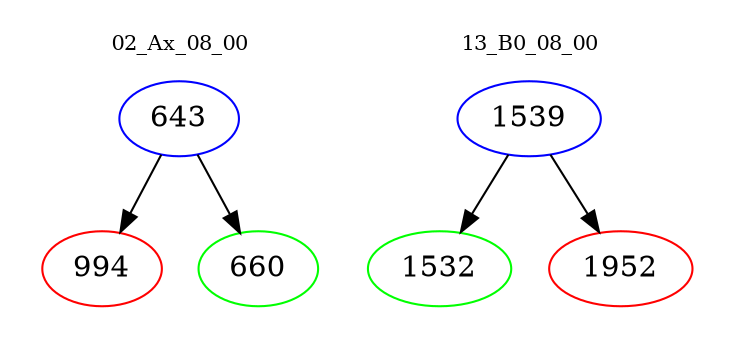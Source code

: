 digraph{
subgraph cluster_0 {
color = white
label = "02_Ax_08_00";
fontsize=10;
T0_643 [label="643", color="blue"]
T0_643 -> T0_994 [color="black"]
T0_994 [label="994", color="red"]
T0_643 -> T0_660 [color="black"]
T0_660 [label="660", color="green"]
}
subgraph cluster_1 {
color = white
label = "13_B0_08_00";
fontsize=10;
T1_1539 [label="1539", color="blue"]
T1_1539 -> T1_1532 [color="black"]
T1_1532 [label="1532", color="green"]
T1_1539 -> T1_1952 [color="black"]
T1_1952 [label="1952", color="red"]
}
}
